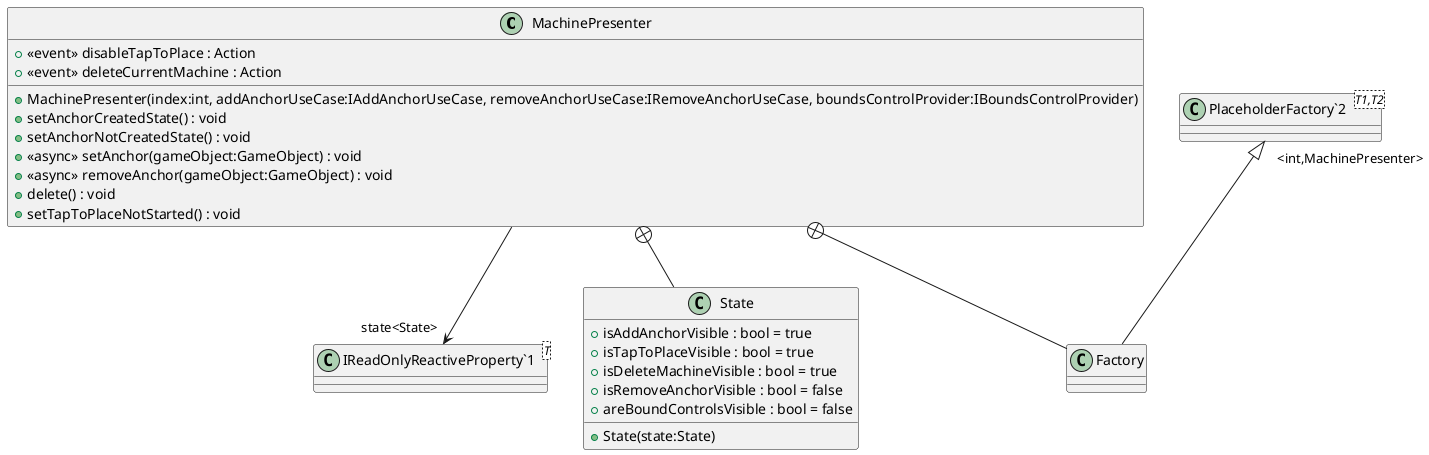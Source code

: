 @startuml
class MachinePresenter {
    + MachinePresenter(index:int, addAnchorUseCase:IAddAnchorUseCase, removeAnchorUseCase:IRemoveAnchorUseCase, boundsControlProvider:IBoundsControlProvider)
    +  <<event>> disableTapToPlace : Action 
    +  <<event>> deleteCurrentMachine : Action 
    + setAnchorCreatedState() : void
    + setAnchorNotCreatedState() : void
    + <<async>> setAnchor(gameObject:GameObject) : void
    + <<async>> removeAnchor(gameObject:GameObject) : void
    + delete() : void
    + setTapToPlaceNotStarted() : void
}
class "IReadOnlyReactiveProperty`1"<T> {
}
class Factory {
}
class State {
    + isAddAnchorVisible : bool = true
    + isTapToPlaceVisible : bool = true
    + isDeleteMachineVisible : bool = true
    + isRemoveAnchorVisible : bool = false
    + areBoundControlsVisible : bool = false
    + State(state:State)
}
class "PlaceholderFactory`2"<T1,T2> {
}
MachinePresenter --> "state<State>" "IReadOnlyReactiveProperty`1"
MachinePresenter +-- Factory
"PlaceholderFactory`2" "<int,MachinePresenter>" <|-- Factory
MachinePresenter +-- State
@enduml
